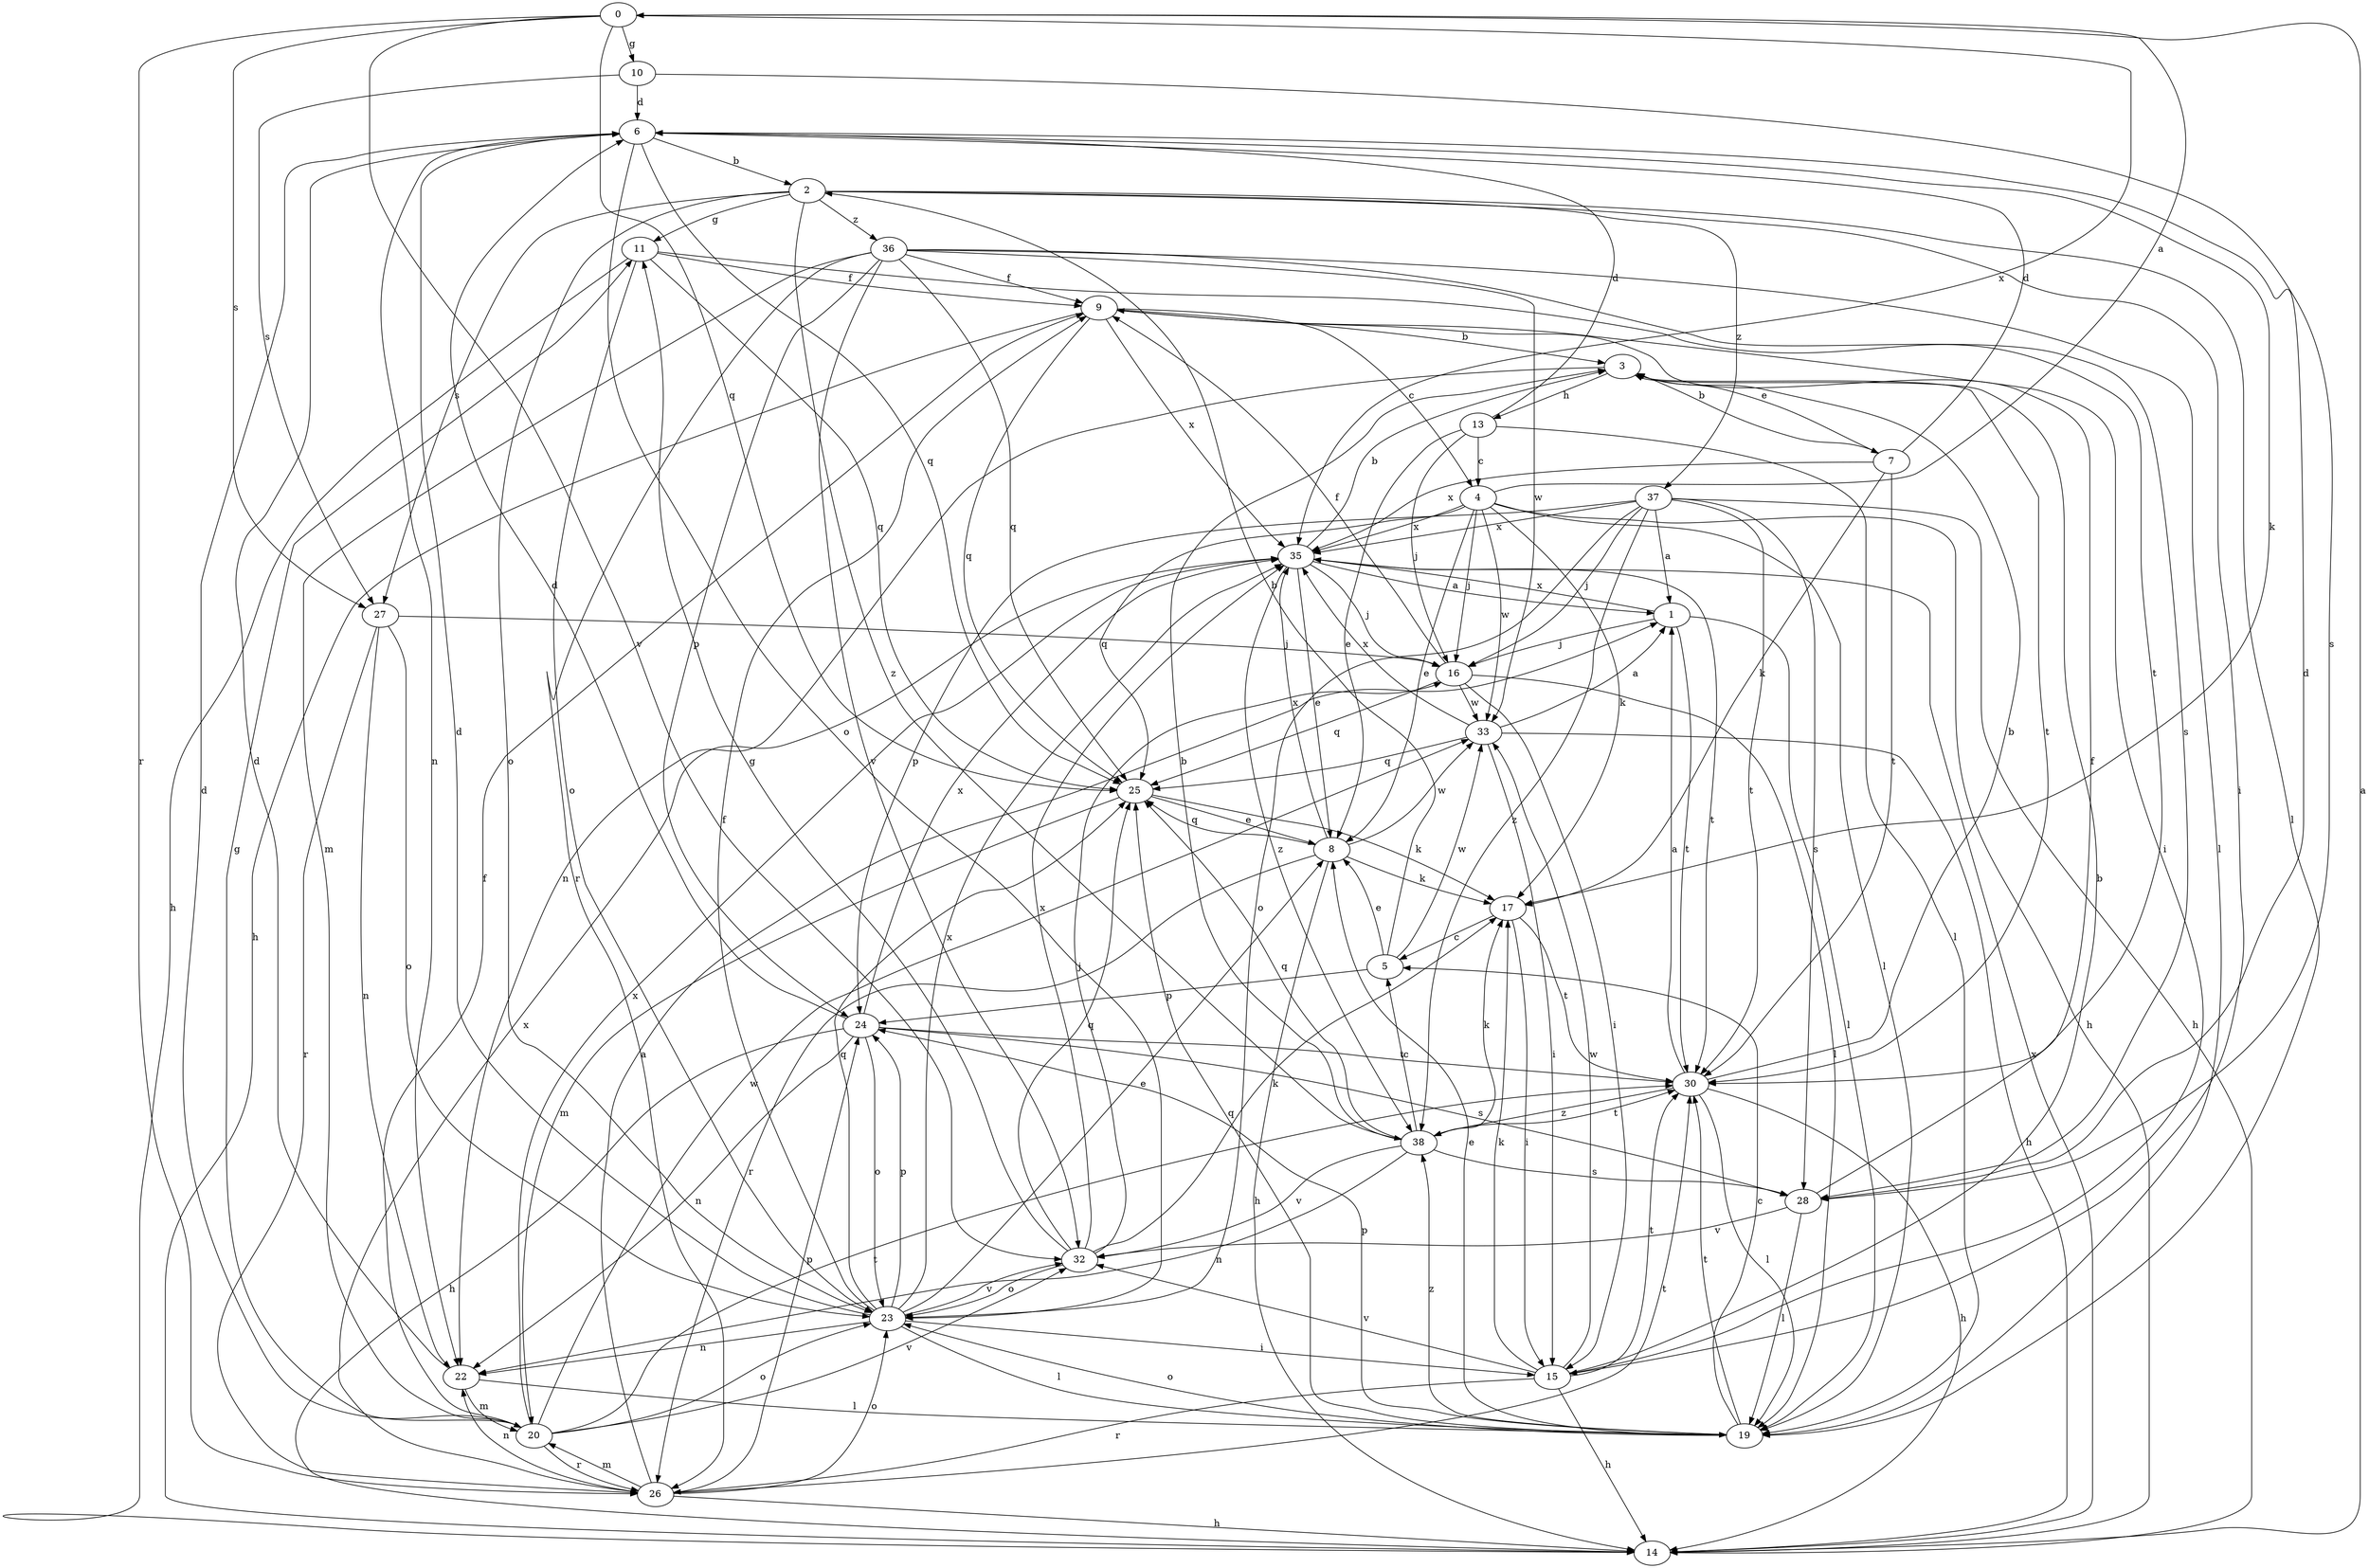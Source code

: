 strict digraph  {
0;
1;
2;
3;
4;
5;
6;
7;
8;
9;
10;
11;
13;
14;
15;
16;
17;
19;
20;
22;
23;
24;
25;
26;
27;
28;
30;
32;
33;
35;
36;
37;
38;
0 -> 10  [label=g];
0 -> 25  [label=q];
0 -> 26  [label=r];
0 -> 27  [label=s];
0 -> 32  [label=v];
0 -> 35  [label=x];
1 -> 16  [label=j];
1 -> 19  [label=l];
1 -> 30  [label=t];
1 -> 35  [label=x];
2 -> 11  [label=g];
2 -> 15  [label=i];
2 -> 19  [label=l];
2 -> 23  [label=o];
2 -> 27  [label=s];
2 -> 36  [label=z];
2 -> 37  [label=z];
2 -> 38  [label=z];
3 -> 7  [label=e];
3 -> 13  [label=h];
3 -> 22  [label=n];
3 -> 30  [label=t];
4 -> 0  [label=a];
4 -> 8  [label=e];
4 -> 14  [label=h];
4 -> 16  [label=j];
4 -> 17  [label=k];
4 -> 19  [label=l];
4 -> 25  [label=q];
4 -> 33  [label=w];
4 -> 35  [label=x];
5 -> 2  [label=b];
5 -> 8  [label=e];
5 -> 24  [label=p];
5 -> 33  [label=w];
6 -> 2  [label=b];
6 -> 17  [label=k];
6 -> 22  [label=n];
6 -> 23  [label=o];
6 -> 25  [label=q];
7 -> 3  [label=b];
7 -> 6  [label=d];
7 -> 17  [label=k];
7 -> 30  [label=t];
7 -> 35  [label=x];
8 -> 14  [label=h];
8 -> 17  [label=k];
8 -> 25  [label=q];
8 -> 26  [label=r];
8 -> 33  [label=w];
8 -> 35  [label=x];
9 -> 3  [label=b];
9 -> 4  [label=c];
9 -> 14  [label=h];
9 -> 15  [label=i];
9 -> 25  [label=q];
9 -> 35  [label=x];
10 -> 6  [label=d];
10 -> 27  [label=s];
10 -> 28  [label=s];
11 -> 9  [label=f];
11 -> 14  [label=h];
11 -> 23  [label=o];
11 -> 25  [label=q];
11 -> 30  [label=t];
13 -> 4  [label=c];
13 -> 6  [label=d];
13 -> 8  [label=e];
13 -> 16  [label=j];
13 -> 19  [label=l];
14 -> 0  [label=a];
14 -> 35  [label=x];
15 -> 3  [label=b];
15 -> 14  [label=h];
15 -> 17  [label=k];
15 -> 26  [label=r];
15 -> 30  [label=t];
15 -> 32  [label=v];
15 -> 33  [label=w];
16 -> 9  [label=f];
16 -> 15  [label=i];
16 -> 19  [label=l];
16 -> 25  [label=q];
16 -> 33  [label=w];
17 -> 5  [label=c];
17 -> 15  [label=i];
17 -> 30  [label=t];
19 -> 5  [label=c];
19 -> 8  [label=e];
19 -> 23  [label=o];
19 -> 24  [label=p];
19 -> 25  [label=q];
19 -> 30  [label=t];
19 -> 38  [label=z];
20 -> 6  [label=d];
20 -> 9  [label=f];
20 -> 11  [label=g];
20 -> 23  [label=o];
20 -> 26  [label=r];
20 -> 30  [label=t];
20 -> 32  [label=v];
20 -> 33  [label=w];
20 -> 35  [label=x];
22 -> 6  [label=d];
22 -> 19  [label=l];
22 -> 20  [label=m];
23 -> 6  [label=d];
23 -> 8  [label=e];
23 -> 9  [label=f];
23 -> 15  [label=i];
23 -> 19  [label=l];
23 -> 22  [label=n];
23 -> 24  [label=p];
23 -> 25  [label=q];
23 -> 32  [label=v];
23 -> 35  [label=x];
24 -> 6  [label=d];
24 -> 14  [label=h];
24 -> 22  [label=n];
24 -> 23  [label=o];
24 -> 28  [label=s];
24 -> 30  [label=t];
24 -> 35  [label=x];
25 -> 8  [label=e];
25 -> 17  [label=k];
25 -> 20  [label=m];
26 -> 1  [label=a];
26 -> 14  [label=h];
26 -> 20  [label=m];
26 -> 22  [label=n];
26 -> 23  [label=o];
26 -> 24  [label=p];
26 -> 30  [label=t];
26 -> 35  [label=x];
27 -> 16  [label=j];
27 -> 22  [label=n];
27 -> 23  [label=o];
27 -> 26  [label=r];
28 -> 6  [label=d];
28 -> 9  [label=f];
28 -> 19  [label=l];
28 -> 32  [label=v];
30 -> 1  [label=a];
30 -> 3  [label=b];
30 -> 14  [label=h];
30 -> 19  [label=l];
30 -> 38  [label=z];
32 -> 11  [label=g];
32 -> 16  [label=j];
32 -> 17  [label=k];
32 -> 23  [label=o];
32 -> 25  [label=q];
32 -> 35  [label=x];
33 -> 1  [label=a];
33 -> 14  [label=h];
33 -> 15  [label=i];
33 -> 25  [label=q];
33 -> 35  [label=x];
35 -> 1  [label=a];
35 -> 3  [label=b];
35 -> 8  [label=e];
35 -> 16  [label=j];
35 -> 30  [label=t];
35 -> 38  [label=z];
36 -> 9  [label=f];
36 -> 19  [label=l];
36 -> 20  [label=m];
36 -> 24  [label=p];
36 -> 25  [label=q];
36 -> 26  [label=r];
36 -> 28  [label=s];
36 -> 32  [label=v];
36 -> 33  [label=w];
37 -> 1  [label=a];
37 -> 14  [label=h];
37 -> 16  [label=j];
37 -> 23  [label=o];
37 -> 24  [label=p];
37 -> 28  [label=s];
37 -> 30  [label=t];
37 -> 35  [label=x];
37 -> 38  [label=z];
38 -> 3  [label=b];
38 -> 5  [label=c];
38 -> 17  [label=k];
38 -> 22  [label=n];
38 -> 25  [label=q];
38 -> 28  [label=s];
38 -> 30  [label=t];
38 -> 32  [label=v];
}
